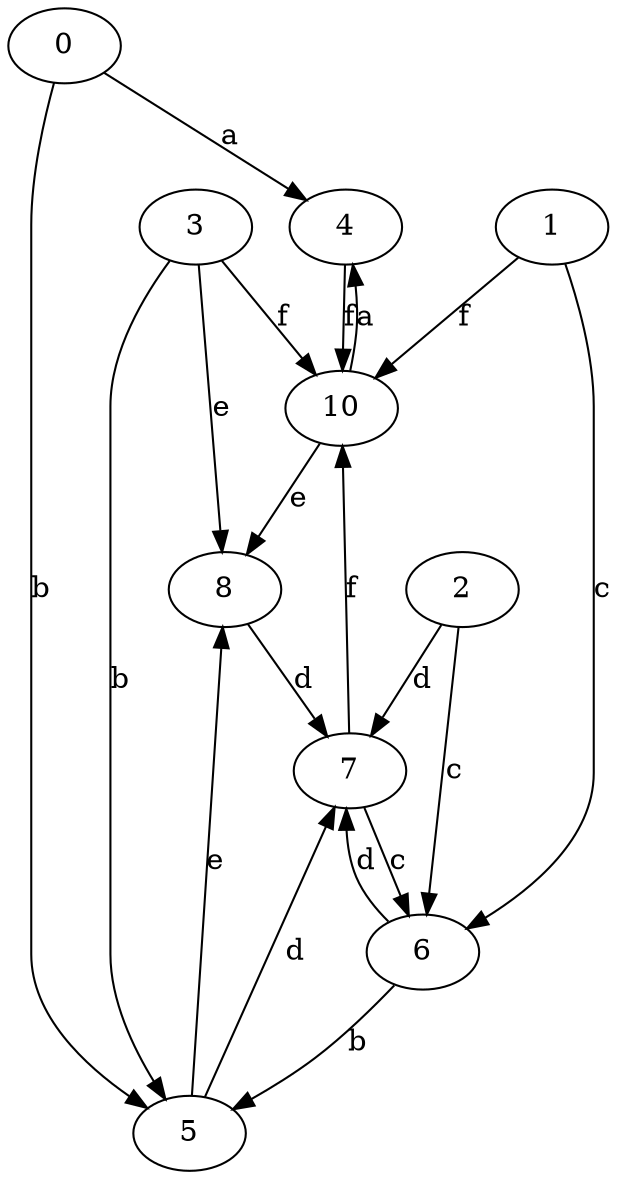 strict digraph  {
0;
2;
3;
4;
5;
6;
1;
7;
8;
10;
0 -> 4  [label=a];
0 -> 5  [label=b];
2 -> 6  [label=c];
2 -> 7  [label=d];
3 -> 5  [label=b];
3 -> 8  [label=e];
3 -> 10  [label=f];
4 -> 10  [label=f];
5 -> 7  [label=d];
5 -> 8  [label=e];
6 -> 5  [label=b];
6 -> 7  [label=d];
1 -> 6  [label=c];
1 -> 10  [label=f];
7 -> 6  [label=c];
7 -> 10  [label=f];
8 -> 7  [label=d];
10 -> 4  [label=a];
10 -> 8  [label=e];
}
